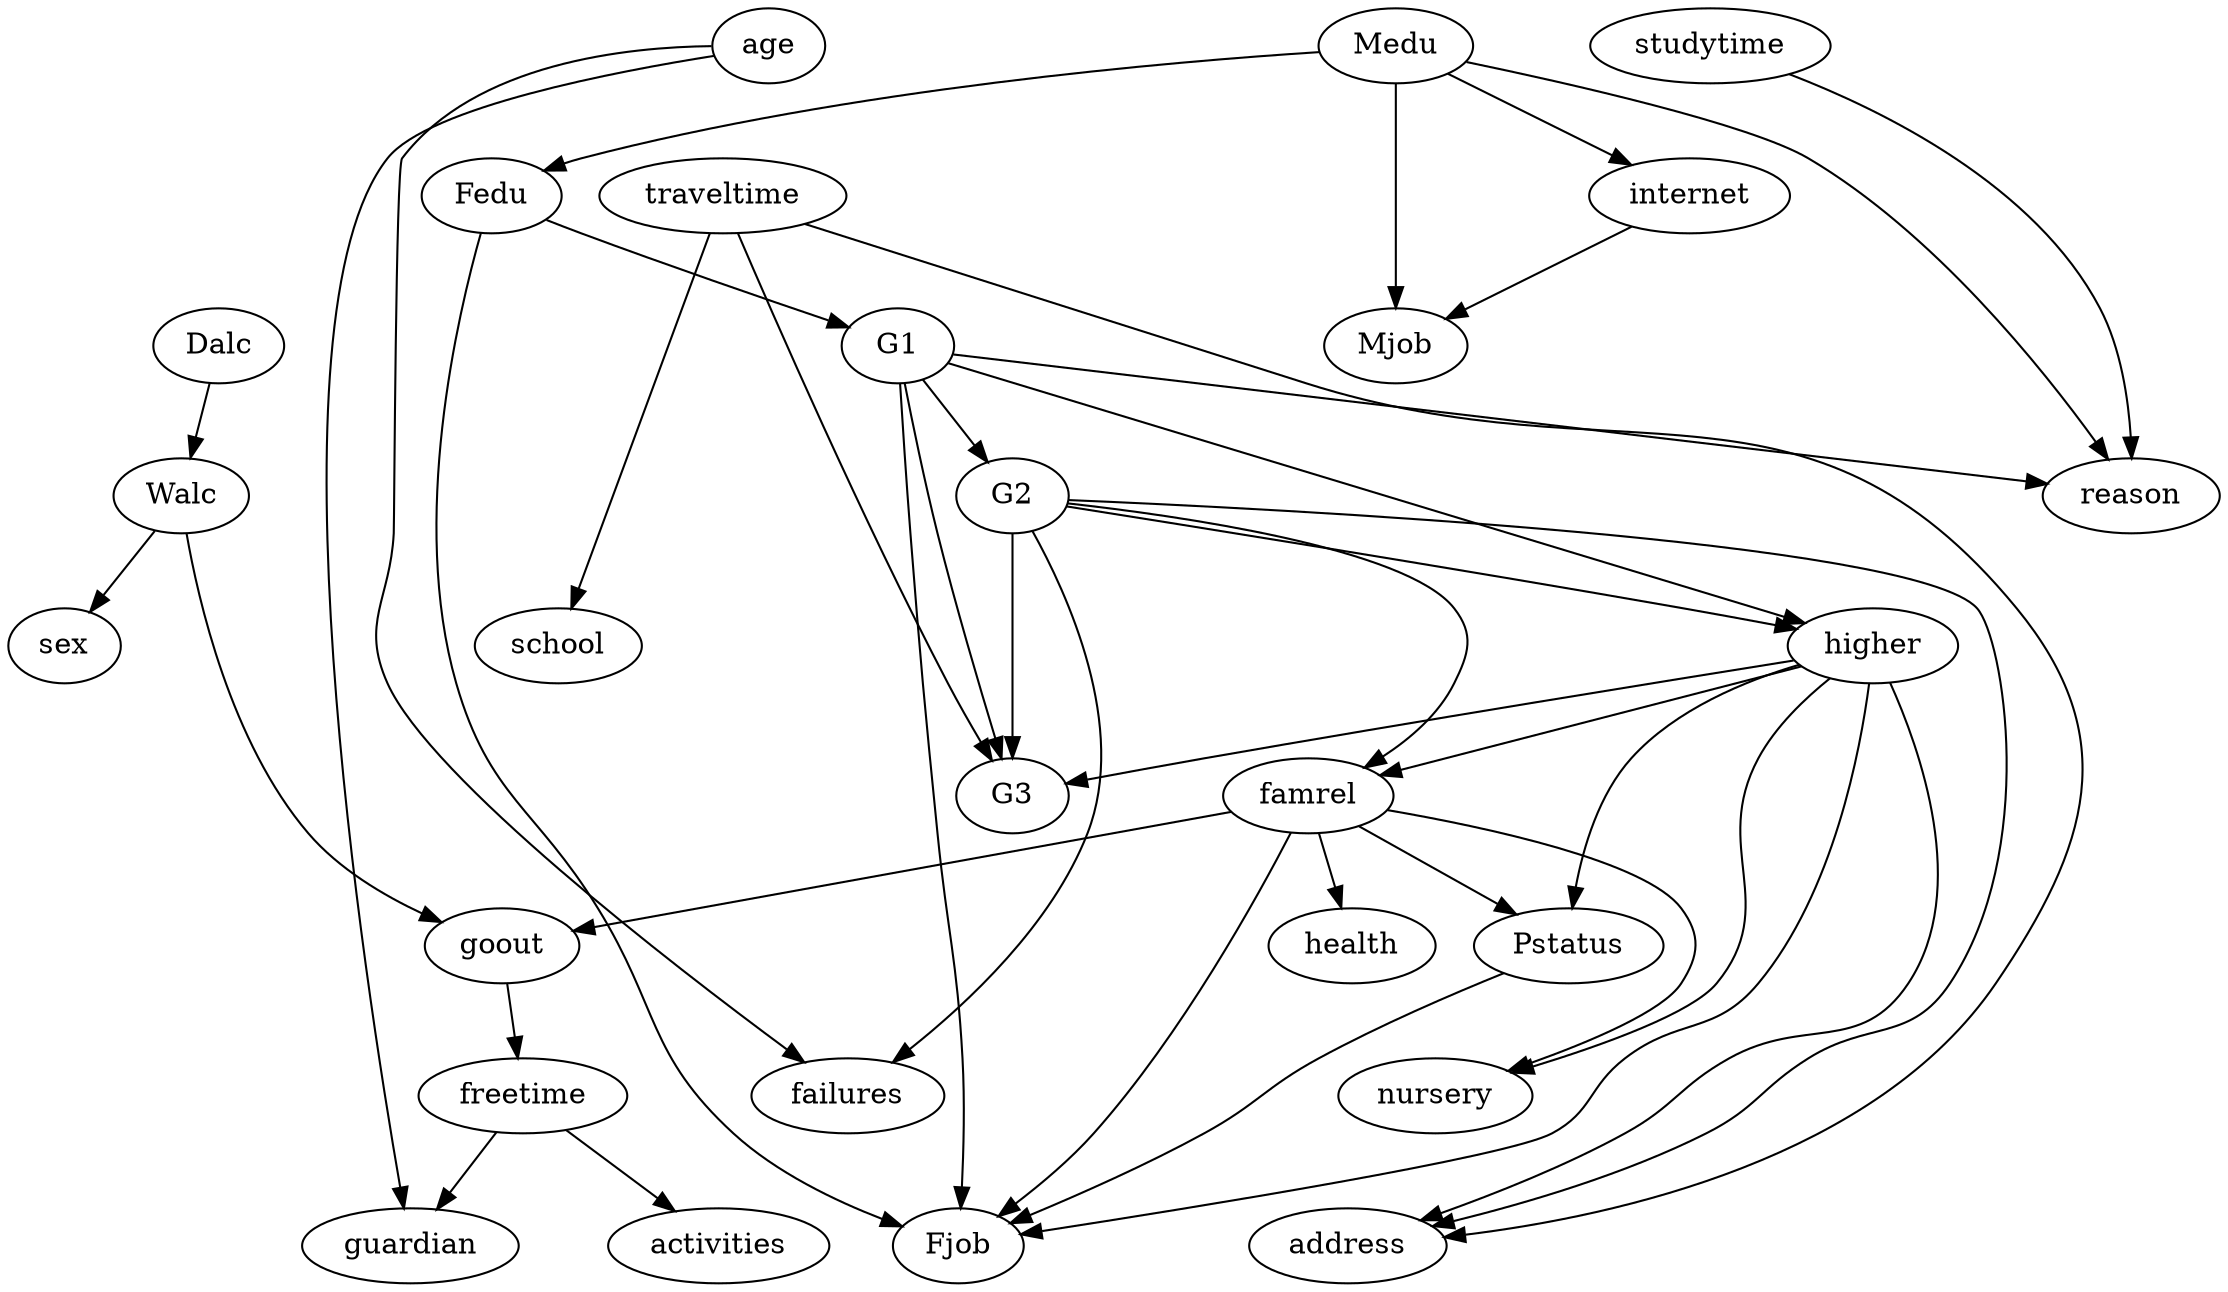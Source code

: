 strict digraph  {
famrel;
freetime;
goout;
Dalc;
Walc;
health;
age;
Medu;
Fedu;
Mjob;
Fjob;
traveltime;
studytime;
failures;
sex;
school;
address;
Pstatus;
reason;
guardian;
activities;
nursery;
higher;
internet;
G1;
G2;
G3;
famrel -> goout  [origin=learned, weight="0.26754594958189604"];
famrel -> health  [origin=learned, weight="0.29257266988712516"];
famrel -> Fjob  [origin=learned, weight="0.38747491056208194"];
famrel -> Pstatus  [origin=learned, weight="0.44283246967836193"];
famrel -> nursery  [origin=learned, weight="0.3342440972487298"];
freetime -> guardian  [origin=learned, weight="0.2903493870830288"];
freetime -> activities  [origin=learned, weight="0.24382536883473632"];
goout -> freetime  [origin=learned, weight="0.3468078656547651"];
Dalc -> Walc  [origin=learned, weight="0.7671671987828613"];
Walc -> goout  [origin=learned, weight="0.3687010292258091"];
Walc -> sex  [origin=learned, weight="0.28606104491557055"];
age -> failures  [origin=learned, weight="0.8021169669401453"];
age -> guardian  [origin=learned, weight="0.9334092824745939"];
Medu -> Fedu  [origin=learned, weight="0.5412269980830227"];
Medu -> Mjob  [origin=learned, weight="1.504593778179442"];
Medu -> reason  [origin=learned, weight="0.359331630236962"];
Medu -> internet  [origin=learned, weight="0.42757911566382584"];
Fedu -> Fjob  [origin=learned, weight="0.5328238166777791"];
Fedu -> G1  [origin=learned, weight="0.36827992310611096"];
traveltime -> school  [origin=learned, weight="0.3870540443742182"];
traveltime -> address  [origin=learned, weight="-0.27847159868817434"];
traveltime -> G3  [origin=learned, weight="0.3444839210421819"];
studytime -> reason  [origin=learned, weight="0.3085972130972797"];
Pstatus -> Fjob  [origin=learned, weight="0.33868652011146866"];
higher -> famrel  [origin=learned, weight="0.3684647701037428"];
higher -> Fjob  [origin=learned, weight="0.34411984844615534"];
higher -> address  [origin=learned, weight="0.23388701607859913"];
higher -> Pstatus  [origin=learned, weight="0.283350583991884"];
higher -> nursery  [origin=learned, weight="0.24345027226783786"];
higher -> G3  [origin=learned, weight="0.23021862863911277"];
internet -> Mjob  [origin=learned, weight="0.4006280120868234"];
G1 -> Fjob  [origin=learned, weight="0.8660063480493057"];
G1 -> reason  [origin=learned, weight="0.691599446986542"];
G1 -> higher  [origin=learned, weight="0.3080496069558442"];
G1 -> G2  [origin=learned, weight="0.8234093216940341"];
G1 -> G3  [origin=learned, weight="2.6225199796543213"];
G2 -> famrel  [origin=learned, weight="0.41925933566830603"];
G2 -> failures  [origin=learned, weight="-0.2582871124905703"];
G2 -> address  [origin=learned, weight="0.24580883820585941"];
G2 -> higher  [origin=learned, weight="0.9639517678915379"];
G2 -> G3  [origin=learned, weight="16.619813681106148"];
}
